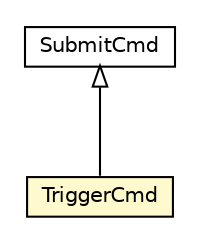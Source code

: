 #!/usr/local/bin/dot
#
# Class diagram 
# Generated by UMLGraph version R5_6-24-gf6e263 (http://www.umlgraph.org/)
#

digraph G {
	edge [fontname="Helvetica",fontsize=10,labelfontname="Helvetica",labelfontsize=10];
	node [fontname="Helvetica",fontsize=10,shape=plaintext];
	nodesep=0.25;
	ranksep=0.5;
	// org.universAAL.support.utils.ui.SubmitCmd
	c7877011 [label=<<table title="org.universAAL.support.utils.ui.SubmitCmd" border="0" cellborder="1" cellspacing="0" cellpadding="2" port="p" href="./SubmitCmd.html">
		<tr><td><table border="0" cellspacing="0" cellpadding="1">
<tr><td align="center" balign="center"> SubmitCmd </td></tr>
		</table></td></tr>
		</table>>, URL="./SubmitCmd.html", fontname="Helvetica", fontcolor="black", fontsize=10.0];
	// org.universAAL.support.utils.ui.TriggerCmd
	c7877014 [label=<<table title="org.universAAL.support.utils.ui.TriggerCmd" border="0" cellborder="1" cellspacing="0" cellpadding="2" port="p" bgcolor="lemonChiffon" href="./TriggerCmd.html">
		<tr><td><table border="0" cellspacing="0" cellpadding="1">
<tr><td align="center" balign="center"> TriggerCmd </td></tr>
		</table></td></tr>
		</table>>, URL="./TriggerCmd.html", fontname="Helvetica", fontcolor="black", fontsize=10.0];
	//org.universAAL.support.utils.ui.TriggerCmd extends org.universAAL.support.utils.ui.SubmitCmd
	c7877011:p -> c7877014:p [dir=back,arrowtail=empty];
}

